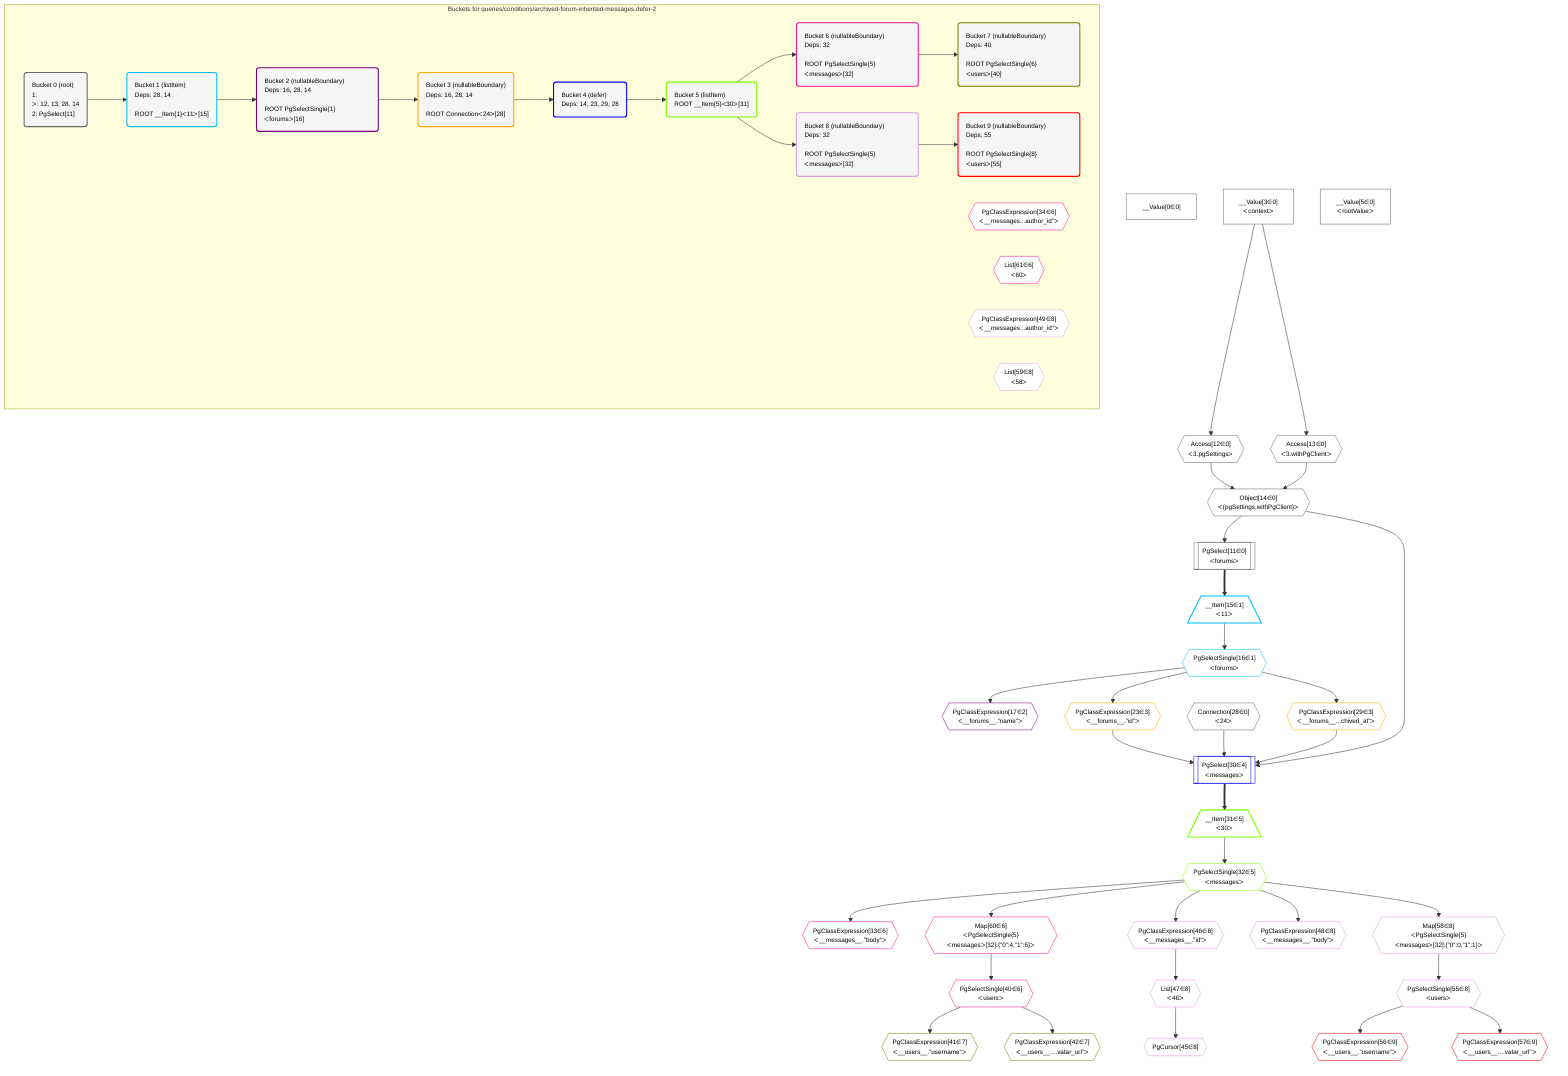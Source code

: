 %%{init: {'themeVariables': { 'fontSize': '12px'}}}%%
graph TD
    classDef path fill:#eee,stroke:#000,color:#000
    classDef plan fill:#fff,stroke-width:1px,color:#000
    classDef itemplan fill:#fff,stroke-width:2px,color:#000
    classDef unbatchedplan fill:#dff,stroke-width:1px,color:#000
    classDef sideeffectplan fill:#fcc,stroke-width:2px,color:#000
    classDef bucket fill:#f6f6f6,color:#000,stroke-width:2px,text-align:left


    %% define steps
    __Value0["__Value[0∈0]"]:::plan
    __Value3["__Value[3∈0]<br />ᐸcontextᐳ"]:::plan
    __Value5["__Value[5∈0]<br />ᐸrootValueᐳ"]:::plan
    Access12{{"Access[12∈0]<br />ᐸ3.pgSettingsᐳ"}}:::plan
    Access13{{"Access[13∈0]<br />ᐸ3.withPgClientᐳ"}}:::plan
    Object14{{"Object[14∈0]<br />ᐸ{pgSettings,withPgClient}ᐳ"}}:::plan
    PgSelect11[["PgSelect[11∈0]<br />ᐸforumsᐳ"]]:::plan
    __Item15[/"__Item[15∈1]<br />ᐸ11ᐳ"\]:::itemplan
    PgSelectSingle16{{"PgSelectSingle[16∈1]<br />ᐸforumsᐳ"}}:::plan
    PgClassExpression17{{"PgClassExpression[17∈2]<br />ᐸ__forums__.”name”ᐳ"}}:::plan
    PgClassExpression23{{"PgClassExpression[23∈3]<br />ᐸ__forums__.”id”ᐳ"}}:::plan
    Connection28{{"Connection[28∈0]<br />ᐸ24ᐳ"}}:::plan
    PgClassExpression29{{"PgClassExpression[29∈3]<br />ᐸ__forums__...chived_at”ᐳ"}}:::plan
    PgSelect30[["PgSelect[30∈4]<br />ᐸmessagesᐳ"]]:::plan
    __Item31[/"__Item[31∈5]<br />ᐸ30ᐳ"\]:::itemplan
    PgSelectSingle32{{"PgSelectSingle[32∈5]<br />ᐸmessagesᐳ"}}:::plan
    PgClassExpression33{{"PgClassExpression[33∈6]<br />ᐸ__messages__.”body”ᐳ"}}:::plan
    Map60{{"Map[60∈6]<br />ᐸPgSelectSingle{5}ᐸmessagesᐳ[32]:{”0”:4,”1”:5}ᐳ"}}:::plan
    PgSelectSingle40{{"PgSelectSingle[40∈6]<br />ᐸusersᐳ"}}:::plan
    PgClassExpression41{{"PgClassExpression[41∈7]<br />ᐸ__users__.”username”ᐳ"}}:::plan
    PgClassExpression42{{"PgClassExpression[42∈7]<br />ᐸ__users__....vatar_url”ᐳ"}}:::plan
    PgClassExpression46{{"PgClassExpression[46∈8]<br />ᐸ__messages__.”id”ᐳ"}}:::plan
    List47{{"List[47∈8]<br />ᐸ46ᐳ"}}:::plan
    PgCursor45{{"PgCursor[45∈8]"}}:::plan
    PgClassExpression48{{"PgClassExpression[48∈8]<br />ᐸ__messages__.”body”ᐳ"}}:::plan
    Map58{{"Map[58∈8]<br />ᐸPgSelectSingle{5}ᐸmessagesᐳ[32]:{”0”:0,”1”:1}ᐳ"}}:::plan
    PgSelectSingle55{{"PgSelectSingle[55∈8]<br />ᐸusersᐳ"}}:::plan
    PgClassExpression56{{"PgClassExpression[56∈9]<br />ᐸ__users__.”username”ᐳ"}}:::plan
    PgClassExpression57{{"PgClassExpression[57∈9]<br />ᐸ__users__....vatar_url”ᐳ"}}:::plan

    %% plan dependencies
    __Value3 --> Access12
    __Value3 --> Access13
    Access12 & Access13 --> Object14
    Object14 --> PgSelect11
    PgSelect11 ==> __Item15
    __Item15 --> PgSelectSingle16
    PgSelectSingle16 --> PgClassExpression17
    PgSelectSingle16 --> PgClassExpression23
    PgSelectSingle16 --> PgClassExpression29
    Object14 & PgClassExpression23 & PgClassExpression29 & Connection28 --> PgSelect30
    PgSelect30 ==> __Item31
    __Item31 --> PgSelectSingle32
    PgSelectSingle32 --> PgClassExpression33
    PgSelectSingle32 --> Map60
    Map60 --> PgSelectSingle40
    PgSelectSingle40 --> PgClassExpression41
    PgSelectSingle40 --> PgClassExpression42
    PgSelectSingle32 --> PgClassExpression46
    PgClassExpression46 --> List47
    List47 --> PgCursor45
    PgSelectSingle32 --> PgClassExpression48
    PgSelectSingle32 --> Map58
    Map58 --> PgSelectSingle55
    PgSelectSingle55 --> PgClassExpression56
    PgSelectSingle55 --> PgClassExpression57

    subgraph "Buckets for queries/conditions/archived-forum-inherited-messages.defer-2"
    Bucket0("Bucket 0 (root)<br />1: <br />ᐳ: 12, 13, 28, 14<br />2: PgSelect[11]"):::bucket
    classDef bucket0 stroke:#696969
    class Bucket0,__Value0,__Value3,__Value5,PgSelect11,Access12,Access13,Object14,Connection28 bucket0
    Bucket1("Bucket 1 (listItem)<br />Deps: 28, 14<br /><br />ROOT __Item{1}ᐸ11ᐳ[15]"):::bucket
    classDef bucket1 stroke:#00bfff
    class Bucket1,__Item15,PgSelectSingle16 bucket1
    Bucket2("Bucket 2 (nullableBoundary)<br />Deps: 16, 28, 14<br /><br />ROOT PgSelectSingle{1}ᐸforumsᐳ[16]"):::bucket
    classDef bucket2 stroke:#7f007f
    class Bucket2,PgClassExpression17 bucket2
    Bucket3("Bucket 3 (nullableBoundary)<br />Deps: 16, 28, 14<br /><br />ROOT Connectionᐸ24ᐳ[28]"):::bucket
    classDef bucket3 stroke:#ffa500
    class Bucket3,PgClassExpression23,PgClassExpression29 bucket3
    Bucket4("Bucket 4 (defer)<br />Deps: 14, 23, 29, 28"):::bucket
    classDef bucket4 stroke:#0000ff
    class Bucket4,PgSelect30 bucket4
    Bucket5("Bucket 5 (listItem)<br />ROOT __Item{5}ᐸ30ᐳ[31]"):::bucket
    classDef bucket5 stroke:#7fff00
    class Bucket5,__Item31,PgSelectSingle32 bucket5
    Bucket6("Bucket 6 (nullableBoundary)<br />Deps: 32<br /><br />ROOT PgSelectSingle{5}ᐸmessagesᐳ[32]"):::bucket
    classDef bucket6 stroke:#ff1493
    PgClassExpression34{{"PgClassExpression[34∈6]<br />ᐸ__messages...author_id”ᐳ"}}:::plan
    List61{{"List[61∈6]<br />ᐸ60ᐳ"}}:::plan
    class Bucket6,PgClassExpression33,PgClassExpression34,PgSelectSingle40,Map60,List61 bucket6
    Bucket7("Bucket 7 (nullableBoundary)<br />Deps: 40<br /><br />ROOT PgSelectSingle{6}ᐸusersᐳ[40]"):::bucket
    classDef bucket7 stroke:#808000
    class Bucket7,PgClassExpression41,PgClassExpression42 bucket7
    Bucket8("Bucket 8 (nullableBoundary)<br />Deps: 32<br /><br />ROOT PgSelectSingle{5}ᐸmessagesᐳ[32]"):::bucket
    classDef bucket8 stroke:#dda0dd
    PgClassExpression49{{"PgClassExpression[49∈8]<br />ᐸ__messages...author_id”ᐳ"}}:::plan
    List59{{"List[59∈8]<br />ᐸ58ᐳ"}}:::plan
    class Bucket8,PgCursor45,PgClassExpression46,List47,PgClassExpression48,PgClassExpression49,PgSelectSingle55,Map58,List59 bucket8
    Bucket9("Bucket 9 (nullableBoundary)<br />Deps: 55<br /><br />ROOT PgSelectSingle{8}ᐸusersᐳ[55]"):::bucket
    classDef bucket9 stroke:#ff0000
    class Bucket9,PgClassExpression56,PgClassExpression57 bucket9
    Bucket0 --> Bucket1
    Bucket1 --> Bucket2
    Bucket2 --> Bucket3
    Bucket3 --> Bucket4
    Bucket4 --> Bucket5
    Bucket5 --> Bucket6 & Bucket8
    Bucket6 --> Bucket7
    Bucket8 --> Bucket9
    end